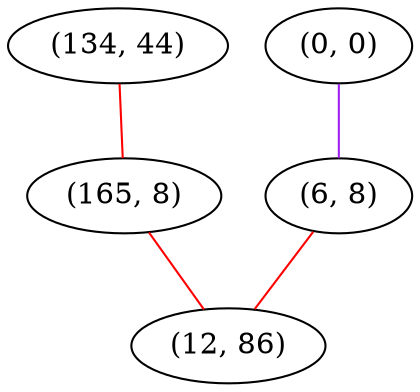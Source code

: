 graph "" {
"(134, 44)";
"(0, 0)";
"(6, 8)";
"(165, 8)";
"(12, 86)";
"(134, 44)" -- "(165, 8)"  [color=red, key=0, weight=1];
"(0, 0)" -- "(6, 8)"  [color=purple, key=0, weight=4];
"(6, 8)" -- "(12, 86)"  [color=red, key=0, weight=1];
"(165, 8)" -- "(12, 86)"  [color=red, key=0, weight=1];
}
